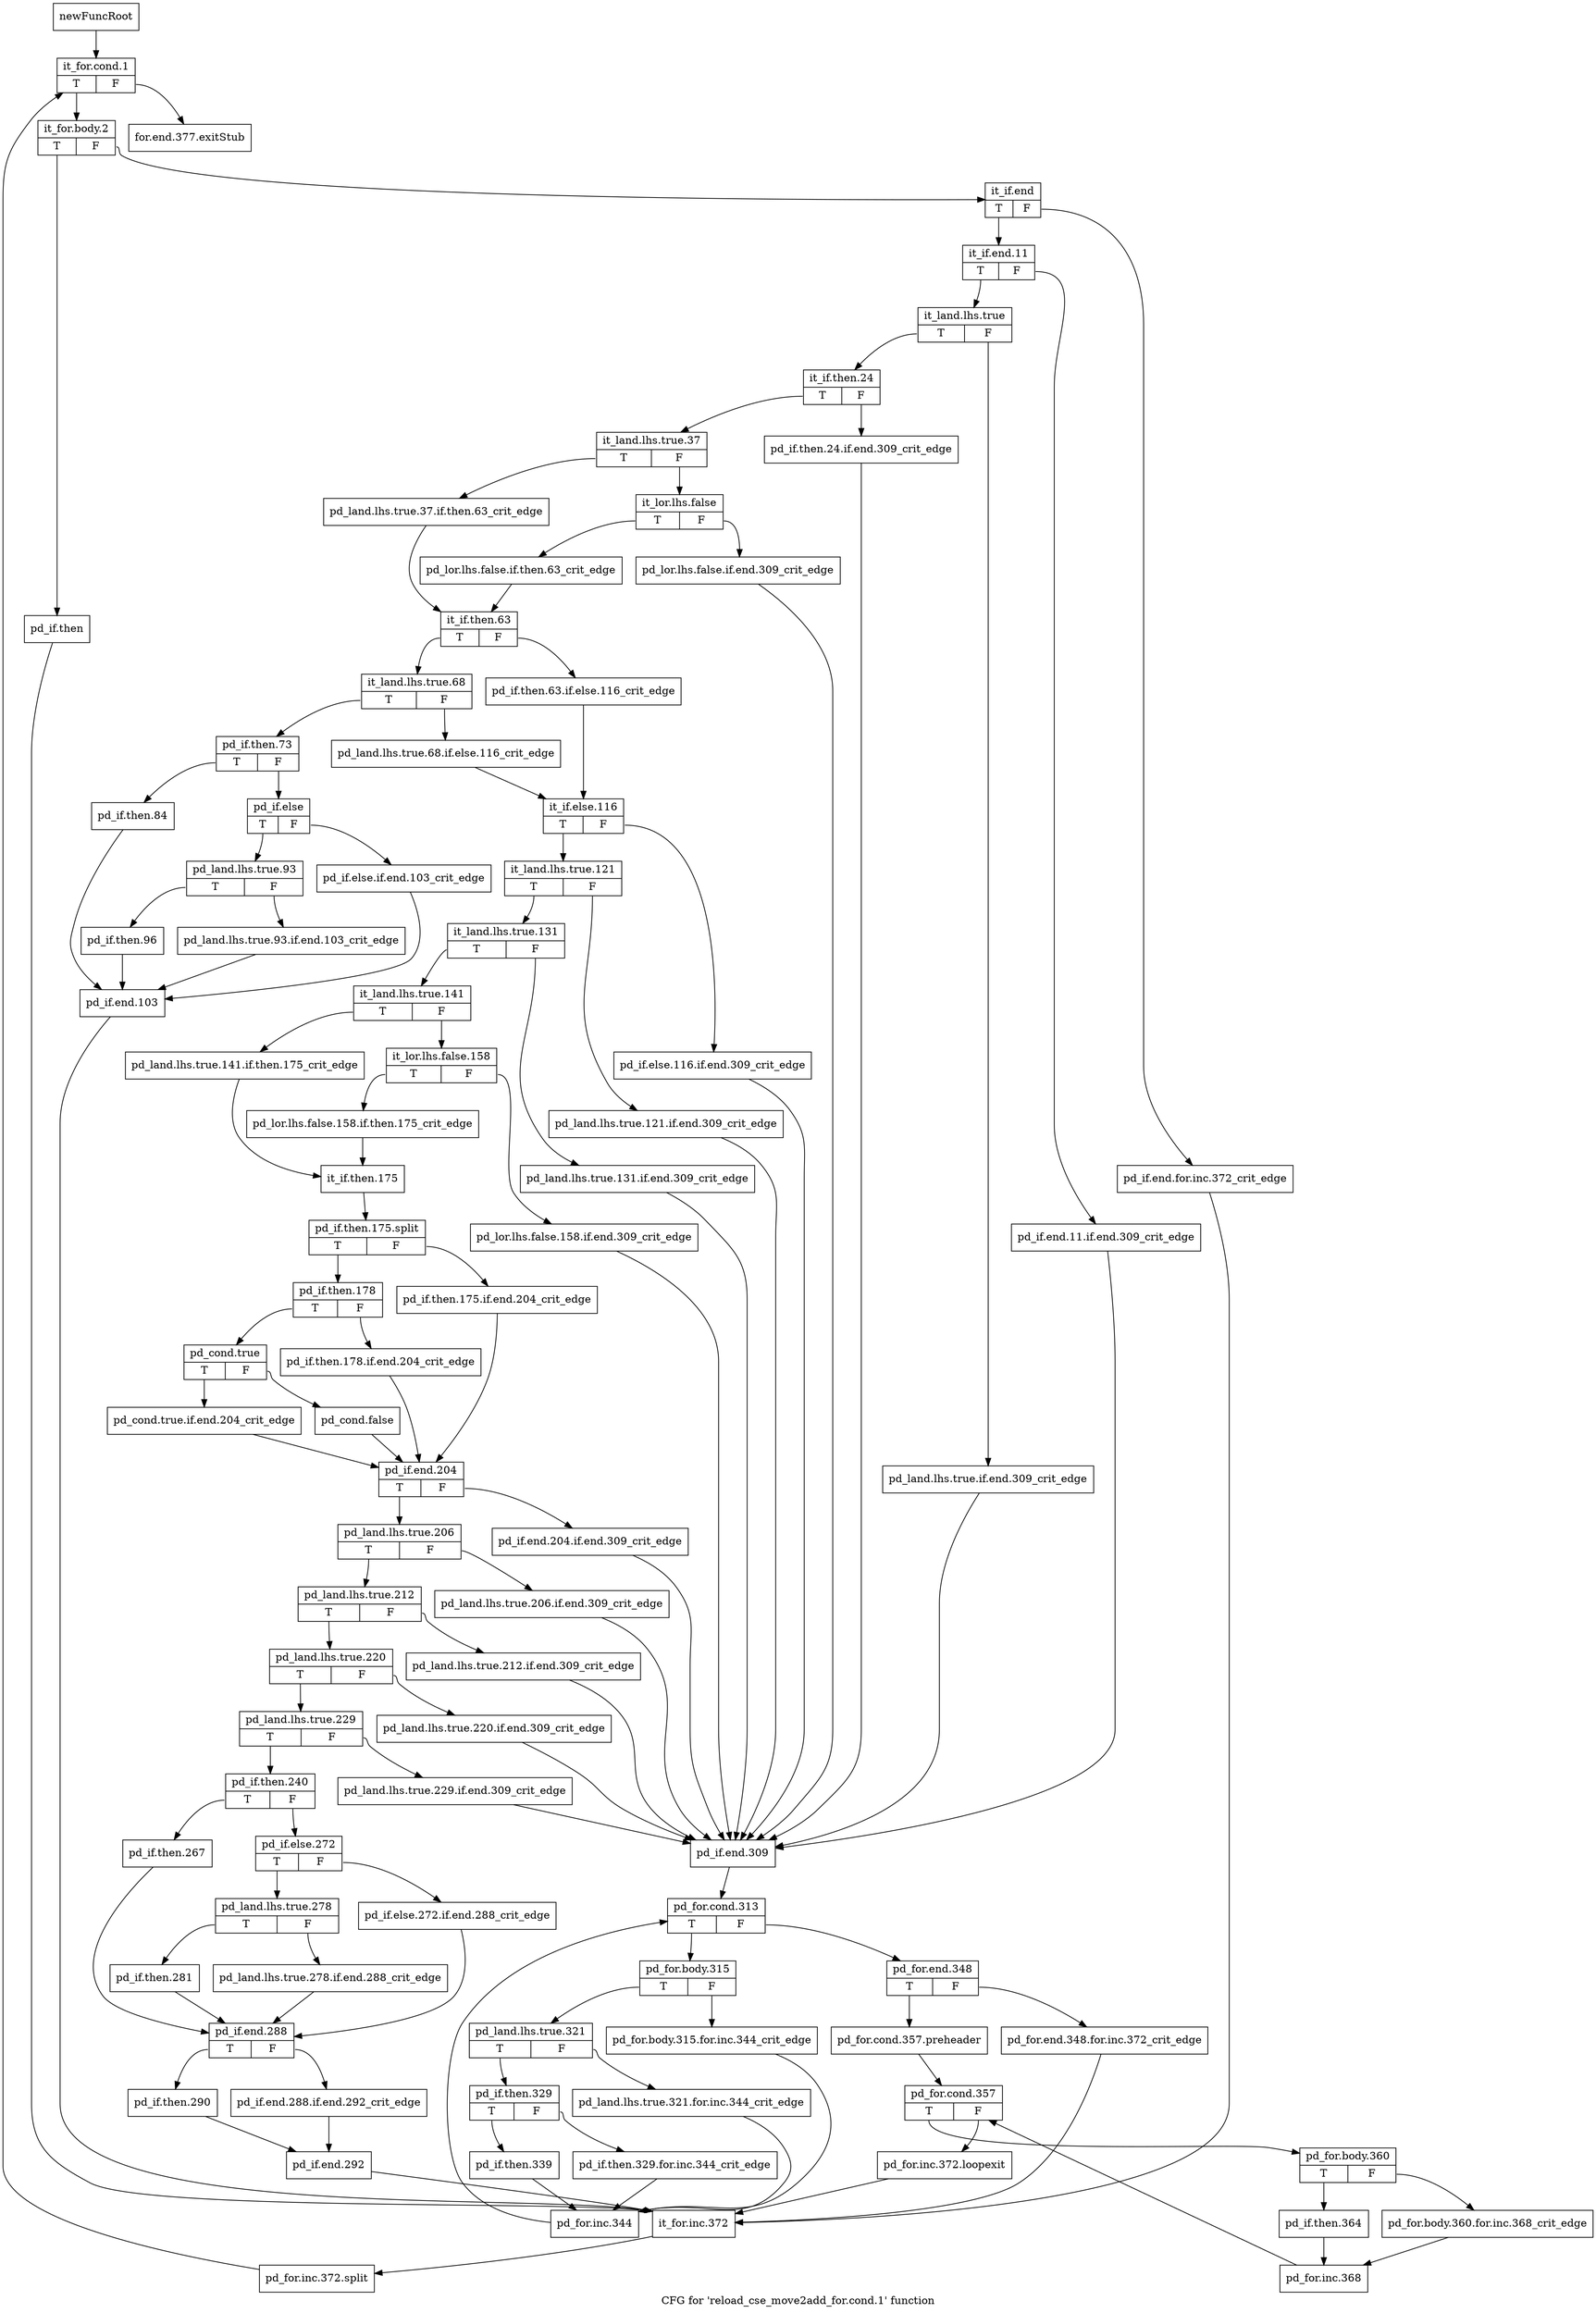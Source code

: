 digraph "CFG for 'reload_cse_move2add_for.cond.1' function" {
	label="CFG for 'reload_cse_move2add_for.cond.1' function";

	Node0xbe651a0 [shape=record,label="{newFuncRoot}"];
	Node0xbe651a0 -> Node0xbe65240;
	Node0xbe651f0 [shape=record,label="{for.end.377.exitStub}"];
	Node0xbe65240 [shape=record,label="{it_for.cond.1|{<s0>T|<s1>F}}"];
	Node0xbe65240:s0 -> Node0xbe65290;
	Node0xbe65240:s1 -> Node0xbe651f0;
	Node0xbe65290 [shape=record,label="{it_for.body.2|{<s0>T|<s1>F}}"];
	Node0xbe65290:s0 -> Node0xbe66cd0;
	Node0xbe65290:s1 -> Node0xbe652e0;
	Node0xbe652e0 [shape=record,label="{it_if.end|{<s0>T|<s1>F}}"];
	Node0xbe652e0:s0 -> Node0xbe65380;
	Node0xbe652e0:s1 -> Node0xbe65330;
	Node0xbe65330 [shape=record,label="{pd_if.end.for.inc.372_crit_edge}"];
	Node0xbe65330 -> Node0xbe66d20;
	Node0xbe65380 [shape=record,label="{it_if.end.11|{<s0>T|<s1>F}}"];
	Node0xbe65380:s0 -> Node0xbe65420;
	Node0xbe65380:s1 -> Node0xbe653d0;
	Node0xbe653d0 [shape=record,label="{pd_if.end.11.if.end.309_crit_edge}"];
	Node0xbe653d0 -> Node0xbe660f0;
	Node0xbe65420 [shape=record,label="{it_land.lhs.true|{<s0>T|<s1>F}}"];
	Node0xbe65420:s0 -> Node0xbe654c0;
	Node0xbe65420:s1 -> Node0xbe65470;
	Node0xbe65470 [shape=record,label="{pd_land.lhs.true.if.end.309_crit_edge}"];
	Node0xbe65470 -> Node0xbe660f0;
	Node0xbe654c0 [shape=record,label="{it_if.then.24|{<s0>T|<s1>F}}"];
	Node0xbe654c0:s0 -> Node0xbe65560;
	Node0xbe654c0:s1 -> Node0xbe65510;
	Node0xbe65510 [shape=record,label="{pd_if.then.24.if.end.309_crit_edge}"];
	Node0xbe65510 -> Node0xbe660f0;
	Node0xbe65560 [shape=record,label="{it_land.lhs.true.37|{<s0>T|<s1>F}}"];
	Node0xbe65560:s0 -> Node0xbe656a0;
	Node0xbe65560:s1 -> Node0xbe655b0;
	Node0xbe655b0 [shape=record,label="{it_lor.lhs.false|{<s0>T|<s1>F}}"];
	Node0xbe655b0:s0 -> Node0xbe65650;
	Node0xbe655b0:s1 -> Node0xbe65600;
	Node0xbe65600 [shape=record,label="{pd_lor.lhs.false.if.end.309_crit_edge}"];
	Node0xbe65600 -> Node0xbe660f0;
	Node0xbe65650 [shape=record,label="{pd_lor.lhs.false.if.then.63_crit_edge}"];
	Node0xbe65650 -> Node0xbe656f0;
	Node0xbe656a0 [shape=record,label="{pd_land.lhs.true.37.if.then.63_crit_edge}"];
	Node0xbe656a0 -> Node0xbe656f0;
	Node0xbe656f0 [shape=record,label="{it_if.then.63|{<s0>T|<s1>F}}"];
	Node0xbe656f0:s0 -> Node0xbe65790;
	Node0xbe656f0:s1 -> Node0xbe65740;
	Node0xbe65740 [shape=record,label="{pd_if.then.63.if.else.116_crit_edge}"];
	Node0xbe65740 -> Node0xbe65830;
	Node0xbe65790 [shape=record,label="{it_land.lhs.true.68|{<s0>T|<s1>F}}"];
	Node0xbe65790:s0 -> Node0xbe66a50;
	Node0xbe65790:s1 -> Node0xbe657e0;
	Node0xbe657e0 [shape=record,label="{pd_land.lhs.true.68.if.else.116_crit_edge}"];
	Node0xbe657e0 -> Node0xbe65830;
	Node0xbe65830 [shape=record,label="{it_if.else.116|{<s0>T|<s1>F}}"];
	Node0xbe65830:s0 -> Node0xbe658d0;
	Node0xbe65830:s1 -> Node0xbe65880;
	Node0xbe65880 [shape=record,label="{pd_if.else.116.if.end.309_crit_edge}"];
	Node0xbe65880 -> Node0xbe660f0;
	Node0xbe658d0 [shape=record,label="{it_land.lhs.true.121|{<s0>T|<s1>F}}"];
	Node0xbe658d0:s0 -> Node0xbe65970;
	Node0xbe658d0:s1 -> Node0xbe65920;
	Node0xbe65920 [shape=record,label="{pd_land.lhs.true.121.if.end.309_crit_edge}"];
	Node0xbe65920 -> Node0xbe660f0;
	Node0xbe65970 [shape=record,label="{it_land.lhs.true.131|{<s0>T|<s1>F}}"];
	Node0xbe65970:s0 -> Node0xbe65a10;
	Node0xbe65970:s1 -> Node0xbe659c0;
	Node0xbe659c0 [shape=record,label="{pd_land.lhs.true.131.if.end.309_crit_edge}"];
	Node0xbe659c0 -> Node0xbe660f0;
	Node0xbe65a10 [shape=record,label="{it_land.lhs.true.141|{<s0>T|<s1>F}}"];
	Node0xbe65a10:s0 -> Node0xbe65b50;
	Node0xbe65a10:s1 -> Node0xbe65a60;
	Node0xbe65a60 [shape=record,label="{it_lor.lhs.false.158|{<s0>T|<s1>F}}"];
	Node0xbe65a60:s0 -> Node0xbe65b00;
	Node0xbe65a60:s1 -> Node0xbe65ab0;
	Node0xbe65ab0 [shape=record,label="{pd_lor.lhs.false.158.if.end.309_crit_edge}"];
	Node0xbe65ab0 -> Node0xbe660f0;
	Node0xbe65b00 [shape=record,label="{pd_lor.lhs.false.158.if.then.175_crit_edge}"];
	Node0xbe65b00 -> Node0xbe65ba0;
	Node0xbe65b50 [shape=record,label="{pd_land.lhs.true.141.if.then.175_crit_edge}"];
	Node0xbe65b50 -> Node0xbe65ba0;
	Node0xbe65ba0 [shape=record,label="{it_if.then.175}"];
	Node0xbe65ba0 -> Node0xfbfb8b0;
	Node0xfbfb8b0 [shape=record,label="{pd_if.then.175.split|{<s0>T|<s1>F}}"];
	Node0xfbfb8b0:s0 -> Node0xbe65c40;
	Node0xfbfb8b0:s1 -> Node0xbe65bf0;
	Node0xbe65bf0 [shape=record,label="{pd_if.then.175.if.end.204_crit_edge}"];
	Node0xbe65bf0 -> Node0xbe65dd0;
	Node0xbe65c40 [shape=record,label="{pd_if.then.178|{<s0>T|<s1>F}}"];
	Node0xbe65c40:s0 -> Node0xbe65ce0;
	Node0xbe65c40:s1 -> Node0xbe65c90;
	Node0xbe65c90 [shape=record,label="{pd_if.then.178.if.end.204_crit_edge}"];
	Node0xbe65c90 -> Node0xbe65dd0;
	Node0xbe65ce0 [shape=record,label="{pd_cond.true|{<s0>T|<s1>F}}"];
	Node0xbe65ce0:s0 -> Node0xbe65d80;
	Node0xbe65ce0:s1 -> Node0xbe65d30;
	Node0xbe65d30 [shape=record,label="{pd_cond.false}"];
	Node0xbe65d30 -> Node0xbe65dd0;
	Node0xbe65d80 [shape=record,label="{pd_cond.true.if.end.204_crit_edge}"];
	Node0xbe65d80 -> Node0xbe65dd0;
	Node0xbe65dd0 [shape=record,label="{pd_if.end.204|{<s0>T|<s1>F}}"];
	Node0xbe65dd0:s0 -> Node0xbe65e70;
	Node0xbe65dd0:s1 -> Node0xbe65e20;
	Node0xbe65e20 [shape=record,label="{pd_if.end.204.if.end.309_crit_edge}"];
	Node0xbe65e20 -> Node0xbe660f0;
	Node0xbe65e70 [shape=record,label="{pd_land.lhs.true.206|{<s0>T|<s1>F}}"];
	Node0xbe65e70:s0 -> Node0xbe65f10;
	Node0xbe65e70:s1 -> Node0xbe65ec0;
	Node0xbe65ec0 [shape=record,label="{pd_land.lhs.true.206.if.end.309_crit_edge}"];
	Node0xbe65ec0 -> Node0xbe660f0;
	Node0xbe65f10 [shape=record,label="{pd_land.lhs.true.212|{<s0>T|<s1>F}}"];
	Node0xbe65f10:s0 -> Node0xbe65fb0;
	Node0xbe65f10:s1 -> Node0xbe65f60;
	Node0xbe65f60 [shape=record,label="{pd_land.lhs.true.212.if.end.309_crit_edge}"];
	Node0xbe65f60 -> Node0xbe660f0;
	Node0xbe65fb0 [shape=record,label="{pd_land.lhs.true.220|{<s0>T|<s1>F}}"];
	Node0xbe65fb0:s0 -> Node0xbe66050;
	Node0xbe65fb0:s1 -> Node0xbe66000;
	Node0xbe66000 [shape=record,label="{pd_land.lhs.true.220.if.end.309_crit_edge}"];
	Node0xbe66000 -> Node0xbe660f0;
	Node0xbe66050 [shape=record,label="{pd_land.lhs.true.229|{<s0>T|<s1>F}}"];
	Node0xbe66050:s0 -> Node0xbe666e0;
	Node0xbe66050:s1 -> Node0xbe660a0;
	Node0xbe660a0 [shape=record,label="{pd_land.lhs.true.229.if.end.309_crit_edge}"];
	Node0xbe660a0 -> Node0xbe660f0;
	Node0xbe660f0 [shape=record,label="{pd_if.end.309}"];
	Node0xbe660f0 -> Node0xbe66140;
	Node0xbe66140 [shape=record,label="{pd_for.cond.313|{<s0>T|<s1>F}}"];
	Node0xbe66140:s0 -> Node0xbe66460;
	Node0xbe66140:s1 -> Node0xbe66190;
	Node0xbe66190 [shape=record,label="{pd_for.end.348|{<s0>T|<s1>F}}"];
	Node0xbe66190:s0 -> Node0xbe66230;
	Node0xbe66190:s1 -> Node0xbe661e0;
	Node0xbe661e0 [shape=record,label="{pd_for.end.348.for.inc.372_crit_edge}"];
	Node0xbe661e0 -> Node0xbe66d20;
	Node0xbe66230 [shape=record,label="{pd_for.cond.357.preheader}"];
	Node0xbe66230 -> Node0xbe66280;
	Node0xbe66280 [shape=record,label="{pd_for.cond.357|{<s0>T|<s1>F}}"];
	Node0xbe66280:s0 -> Node0xbe66320;
	Node0xbe66280:s1 -> Node0xbe662d0;
	Node0xbe662d0 [shape=record,label="{pd_for.inc.372.loopexit}"];
	Node0xbe662d0 -> Node0xbe66d20;
	Node0xbe66320 [shape=record,label="{pd_for.body.360|{<s0>T|<s1>F}}"];
	Node0xbe66320:s0 -> Node0xbe663c0;
	Node0xbe66320:s1 -> Node0xbe66370;
	Node0xbe66370 [shape=record,label="{pd_for.body.360.for.inc.368_crit_edge}"];
	Node0xbe66370 -> Node0xbe66410;
	Node0xbe663c0 [shape=record,label="{pd_if.then.364}"];
	Node0xbe663c0 -> Node0xbe66410;
	Node0xbe66410 [shape=record,label="{pd_for.inc.368}"];
	Node0xbe66410 -> Node0xbe66280;
	Node0xbe66460 [shape=record,label="{pd_for.body.315|{<s0>T|<s1>F}}"];
	Node0xbe66460:s0 -> Node0xbe66500;
	Node0xbe66460:s1 -> Node0xbe664b0;
	Node0xbe664b0 [shape=record,label="{pd_for.body.315.for.inc.344_crit_edge}"];
	Node0xbe664b0 -> Node0xbe66690;
	Node0xbe66500 [shape=record,label="{pd_land.lhs.true.321|{<s0>T|<s1>F}}"];
	Node0xbe66500:s0 -> Node0xbe665a0;
	Node0xbe66500:s1 -> Node0xbe66550;
	Node0xbe66550 [shape=record,label="{pd_land.lhs.true.321.for.inc.344_crit_edge}"];
	Node0xbe66550 -> Node0xbe66690;
	Node0xbe665a0 [shape=record,label="{pd_if.then.329|{<s0>T|<s1>F}}"];
	Node0xbe665a0:s0 -> Node0xbe66640;
	Node0xbe665a0:s1 -> Node0xbe665f0;
	Node0xbe665f0 [shape=record,label="{pd_if.then.329.for.inc.344_crit_edge}"];
	Node0xbe665f0 -> Node0xbe66690;
	Node0xbe66640 [shape=record,label="{pd_if.then.339}"];
	Node0xbe66640 -> Node0xbe66690;
	Node0xbe66690 [shape=record,label="{pd_for.inc.344}"];
	Node0xbe66690 -> Node0xbe66140;
	Node0xbe666e0 [shape=record,label="{pd_if.then.240|{<s0>T|<s1>F}}"];
	Node0xbe666e0:s0 -> Node0xbe668c0;
	Node0xbe666e0:s1 -> Node0xbe66730;
	Node0xbe66730 [shape=record,label="{pd_if.else.272|{<s0>T|<s1>F}}"];
	Node0xbe66730:s0 -> Node0xbe667d0;
	Node0xbe66730:s1 -> Node0xbe66780;
	Node0xbe66780 [shape=record,label="{pd_if.else.272.if.end.288_crit_edge}"];
	Node0xbe66780 -> Node0xbe66910;
	Node0xbe667d0 [shape=record,label="{pd_land.lhs.true.278|{<s0>T|<s1>F}}"];
	Node0xbe667d0:s0 -> Node0xbe66870;
	Node0xbe667d0:s1 -> Node0xbe66820;
	Node0xbe66820 [shape=record,label="{pd_land.lhs.true.278.if.end.288_crit_edge}"];
	Node0xbe66820 -> Node0xbe66910;
	Node0xbe66870 [shape=record,label="{pd_if.then.281}"];
	Node0xbe66870 -> Node0xbe66910;
	Node0xbe668c0 [shape=record,label="{pd_if.then.267}"];
	Node0xbe668c0 -> Node0xbe66910;
	Node0xbe66910 [shape=record,label="{pd_if.end.288|{<s0>T|<s1>F}}"];
	Node0xbe66910:s0 -> Node0xbe669b0;
	Node0xbe66910:s1 -> Node0xbe66960;
	Node0xbe66960 [shape=record,label="{pd_if.end.288.if.end.292_crit_edge}"];
	Node0xbe66960 -> Node0xbe66a00;
	Node0xbe669b0 [shape=record,label="{pd_if.then.290}"];
	Node0xbe669b0 -> Node0xbe66a00;
	Node0xbe66a00 [shape=record,label="{pd_if.end.292}"];
	Node0xbe66a00 -> Node0xbe66d20;
	Node0xbe66a50 [shape=record,label="{pd_if.then.73|{<s0>T|<s1>F}}"];
	Node0xbe66a50:s0 -> Node0xbe66c30;
	Node0xbe66a50:s1 -> Node0xbe66aa0;
	Node0xbe66aa0 [shape=record,label="{pd_if.else|{<s0>T|<s1>F}}"];
	Node0xbe66aa0:s0 -> Node0xbe66b40;
	Node0xbe66aa0:s1 -> Node0xbe66af0;
	Node0xbe66af0 [shape=record,label="{pd_if.else.if.end.103_crit_edge}"];
	Node0xbe66af0 -> Node0xbe66c80;
	Node0xbe66b40 [shape=record,label="{pd_land.lhs.true.93|{<s0>T|<s1>F}}"];
	Node0xbe66b40:s0 -> Node0xbe66be0;
	Node0xbe66b40:s1 -> Node0xbe66b90;
	Node0xbe66b90 [shape=record,label="{pd_land.lhs.true.93.if.end.103_crit_edge}"];
	Node0xbe66b90 -> Node0xbe66c80;
	Node0xbe66be0 [shape=record,label="{pd_if.then.96}"];
	Node0xbe66be0 -> Node0xbe66c80;
	Node0xbe66c30 [shape=record,label="{pd_if.then.84}"];
	Node0xbe66c30 -> Node0xbe66c80;
	Node0xbe66c80 [shape=record,label="{pd_if.end.103}"];
	Node0xbe66c80 -> Node0xbe66d20;
	Node0xbe66cd0 [shape=record,label="{pd_if.then}"];
	Node0xbe66cd0 -> Node0xbe66d20;
	Node0xbe66d20 [shape=record,label="{it_for.inc.372}"];
	Node0xbe66d20 -> Node0xfa98b50;
	Node0xfa98b50 [shape=record,label="{pd_for.inc.372.split}"];
	Node0xfa98b50 -> Node0xbe65240;
}
